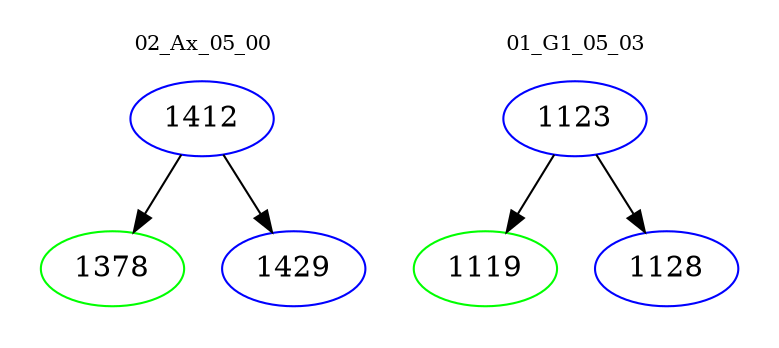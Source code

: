 digraph{
subgraph cluster_0 {
color = white
label = "02_Ax_05_00";
fontsize=10;
T0_1412 [label="1412", color="blue"]
T0_1412 -> T0_1378 [color="black"]
T0_1378 [label="1378", color="green"]
T0_1412 -> T0_1429 [color="black"]
T0_1429 [label="1429", color="blue"]
}
subgraph cluster_1 {
color = white
label = "01_G1_05_03";
fontsize=10;
T1_1123 [label="1123", color="blue"]
T1_1123 -> T1_1119 [color="black"]
T1_1119 [label="1119", color="green"]
T1_1123 -> T1_1128 [color="black"]
T1_1128 [label="1128", color="blue"]
}
}

